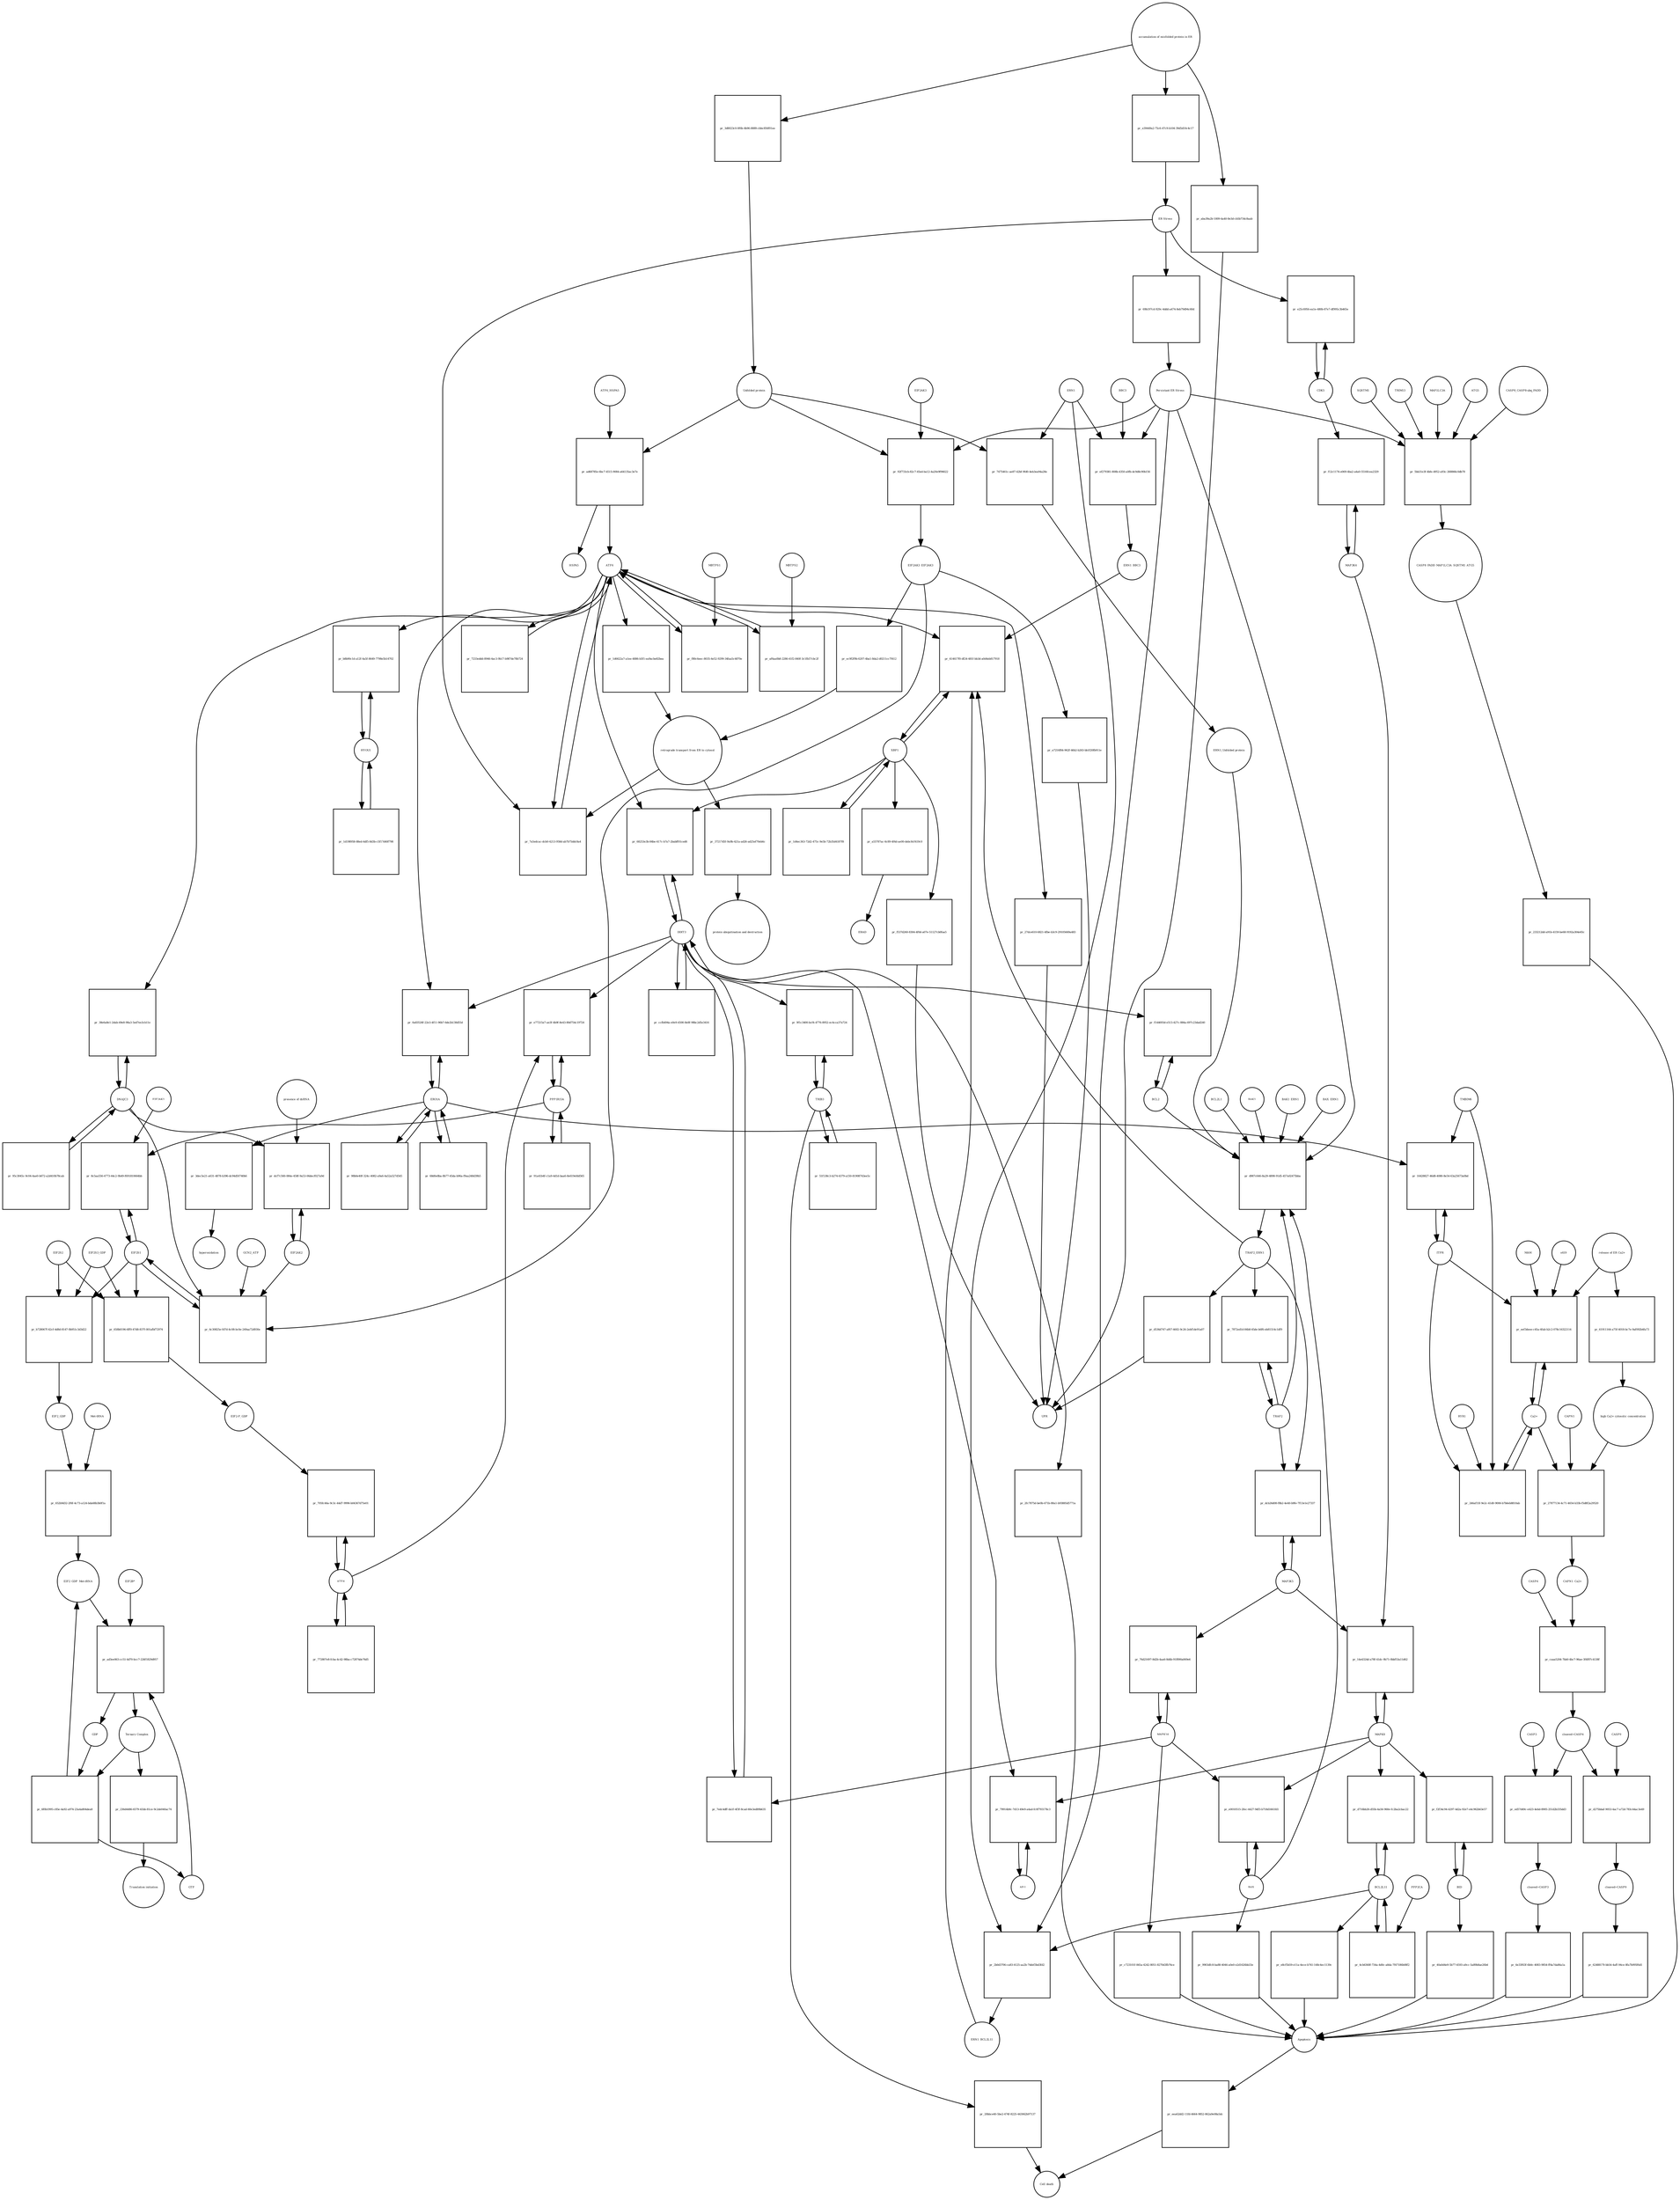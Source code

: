 strict digraph  {
ATF6_HSPA5 [annotation="", bipartite=0, cls=complex, fontsize=4, label=ATF6_HSPA5, shape=circle];
"pr_ad68785e-6bc7-4515-9084-a64135ac3e7e" [annotation="", bipartite=1, cls=process, fontsize=4, label="pr_ad68785e-6bc7-4515-9084-a64135ac3e7e", shape=square];
ATF6 [annotation="urn_miriam_hgnc.symbol_ATF6", bipartite=0, cls=macromolecule, fontsize=4, label=ATF6, shape=circle];
HSPA5 [annotation="urn_miriam_hgnc.symbol_HSPA5", bipartite=0, cls=macromolecule, fontsize=4, label=HSPA5, shape=circle];
"Unfolded protein" [annotation="", bipartite=0, cls=macromolecule, fontsize=4, label="Unfolded protein", shape=circle];
ERN1 [annotation="urn_miriam_hgnc.symbol_ERN1", bipartite=0, cls=macromolecule, fontsize=4, label=ERN1, shape=circle];
"pr_7475461c-ae87-42bf-9fd0-4eb3ea94a28e" [annotation="", bipartite=1, cls=process, fontsize=4, label="pr_7475461c-ae87-42bf-9fd0-4eb3ea94a28e", shape=square];
"ERN1_Unfolded protein" [annotation="", bipartite=0, cls=complex, fontsize=4, label="ERN1_Unfolded protein", shape=circle];
EIF2AK3_EIF2AK3 [annotation="", bipartite=0, cls=complex, fontsize=4, label=EIF2AK3_EIF2AK3, shape=circle];
"pr_ec9f2f9b-6207-4ba1-8da2-d0211cc7f412" [annotation="", bipartite=1, cls=process, fontsize=4, label="pr_ec9f2f9b-6207-4ba1-8da2-d0211cc7f412", shape=square];
"retrograde transport from ER to cytosol" [annotation="", bipartite=0, cls=phenotype, fontsize=4, label="retrograde transport from ER to cytosol", shape=circle];
"pr_1d6622a7-a1ee-4886-b5f1-ea9acbe82bea" [annotation="", bipartite=1, cls=process, fontsize=4, label="pr_1d6622a7-a1ee-4886-b5f1-ea9acbe82bea", shape=square];
"pr_37217d5f-9a9b-421a-ad26-ad25ef70eb6c" [annotation="", bipartite=1, cls=process, fontsize=4, label="pr_37217d5f-9a9b-421a-ad26-ad25ef70eb6c", shape=square];
"protein ubiquitination and destruction" [annotation="", bipartite=0, cls=phenotype, fontsize=4, label="protein ubiquitination and destruction", shape=circle];
"pr_d987c646-8a29-4898-91d5-457a02475bba" [annotation="", bipartite=1, cls=process, fontsize=4, label="pr_d987c646-8a29-4898-91d5-457a02475bba", shape=square];
TRAF2_ERN1 [annotation="", bipartite=0, cls=complex, fontsize=4, label=TRAF2_ERN1, shape=circle];
BAK1_ERN1 [annotation="", bipartite=0, cls=complex, fontsize=4, label=BAK1_ERN1, shape=circle];
BAX_ERN1 [annotation="", bipartite=0, cls=complex, fontsize=4, label=BAX_ERN1, shape=circle];
BCL2 [annotation="urn_miriam_hgnc.symbol_BCL2", bipartite=0, cls="nucleic acid feature", fontsize=4, label=BCL2, shape=circle];
BCL2L1 [annotation="urn_miriam_hgnc.symbol_BCL2L1", bipartite=0, cls=macromolecule, fontsize=4, label=BCL2L1, shape=circle];
"Persistant ER Stress" [annotation="", bipartite=0, cls=phenotype, fontsize=4, label="Persistant ER Stress", shape=circle];
BAX [annotation="urn_miriam_hgnc.symbol_BAX", bipartite=0, cls=macromolecule, fontsize=4, label=BAX, shape=circle];
BAK1 [annotation="urn_miriam_hgnc.symbol_BAK1", bipartite=0, cls=macromolecule, fontsize=4, label=BAK1, shape=circle];
TRAF2 [annotation="urn_miriam_hgnc.symbol_TRAF2", bipartite=0, cls=macromolecule, fontsize=4, label=TRAF2, shape=circle];
XBP1 [annotation="urn_miriam_hgnc.symbol_XBP1", bipartite=0, cls=macromolecule, fontsize=4, label=XBP1, shape=circle];
"pr_414617f0-df24-481f-bb3d-a0d4eb817918" [annotation="", bipartite=1, cls=process, fontsize=4, label="pr_414617f0-df24-481f-bb3d-a0d4eb817918", shape=square];
ERN1_BBC3 [annotation="", bipartite=0, cls=complex, fontsize=4, label=ERN1_BBC3, shape=circle];
ERN1_BCL2L11 [annotation="", bipartite=0, cls=complex, fontsize=4, label=ERN1_BCL2L11, shape=circle];
"pr_1d4ec363-72d2-475c-9e5b-72b35d4187f8" [annotation="", bipartite=1, cls=process, fontsize=4, label="pr_1d4ec363-72d2-475c-9e5b-72b35d4187f8", shape=square];
"pr_a55787ac-6c89-4f4d-ae00-debc8cf419c0" [annotation="", bipartite=1, cls=process, fontsize=4, label="pr_a55787ac-6c89-4f4d-ae00-debc8cf419c0", shape=square];
ERAD [annotation="", bipartite=0, cls=phenotype, fontsize=4, label=ERAD, shape=circle];
"pr_f537d260-8304-4f0d-a07e-51127cb0faa5" [annotation="", bipartite=1, cls=process, fontsize=4, label="pr_f537d260-8304-4f0d-a07e-51127cb0faa5", shape=square];
UPR [annotation="", bipartite=0, cls=phenotype, fontsize=4, label=UPR, shape=circle];
"pr_7872ed1d-84b8-45de-b6f6-eb81514c1df9" [annotation="", bipartite=1, cls=process, fontsize=4, label="pr_7872ed1d-84b8-45de-b6f6-eb81514c1df9", shape=square];
MAPK8 [annotation="urn_miriam_hgnc.symbol_MAPK8", bipartite=0, cls=macromolecule, fontsize=4, label=MAPK8, shape=circle];
"pr_14e4324d-a78f-41dc-9b71-0bbf53a11d62" [annotation="", bipartite=1, cls=process, fontsize=4, label="pr_14e4324d-a78f-41dc-9b71-0bbf53a11d62", shape=square];
MAP3K4 [annotation="urn_miriam_hgnc.symbol_MAP3K4", bipartite=0, cls=macromolecule, fontsize=4, label=MAP3K4, shape=circle];
MAP3K5 [annotation="urn_miriam_hgnc.symbol_MAP3K5", bipartite=0, cls=macromolecule, fontsize=4, label=MAP3K5, shape=circle];
MAPK14 [annotation="urn_miriam_hgnc.symbol_MAPK14", bipartite=0, cls=macromolecule, fontsize=4, label=MAPK14, shape=circle];
"pr_76d21697-8d2b-4aa6-8d4b-91f890a069e6" [annotation="", bipartite=1, cls=process, fontsize=4, label="pr_76d21697-8d2b-4aa6-8d4b-91f890a069e6", shape=square];
"pr_c723101f-845a-4242-8051-8270d3fb76ce" [annotation="", bipartite=1, cls=process, fontsize=4, label="pr_c723101f-845a-4242-8051-8270d3fb76ce", shape=square];
Apoptosis [annotation="", bipartite=0, cls=phenotype, fontsize=4, label=Apoptosis, shape=circle];
DDIT3 [annotation="urn_miriam_hgnc.symbol_DDIT3", bipartite=0, cls=macromolecule, fontsize=4, label=DDIT3, shape=circle];
"pr_7edc4dff-da1f-4f3f-8cad-60e3ed89b635" [annotation="", bipartite=1, cls=process, fontsize=4, label="pr_7edc4dff-da1f-4f3f-8cad-60e3ed89b635", shape=square];
"pr_2fc7875d-be0b-471b-80a1-b93885d5771a" [annotation="", bipartite=1, cls=process, fontsize=4, label="pr_2fc7875d-be0b-471b-80a1-b93885d5771a", shape=square];
"pr_f144693d-e513-427c-884a-697c23dad240" [annotation="", bipartite=1, cls=process, fontsize=4, label="pr_f144693d-e513-427c-884a-697c23dad240", shape=square];
"pr_7a5edcac-dcb0-4213-958d-ab7b75ddc8a4" [annotation="", bipartite=1, cls=process, fontsize=4, label="pr_7a5edcac-dcb0-4213-958d-ab7b75ddc8a4", shape=square];
"ER Stress" [annotation="", bipartite=0, cls=phenotype, fontsize=4, label="ER Stress", shape=circle];
"pr_f80c6eec-8035-4e52-9299-34faa5c4870e" [annotation="", bipartite=1, cls=process, fontsize=4, label="pr_f80c6eec-8035-4e52-9299-34faa5c4870e", shape=square];
MBTPS1 [annotation="urn_miriam_hgnc.symbol_MBTPS1", bipartite=0, cls=macromolecule, fontsize=4, label=MBTPS1, shape=circle];
"pr_af6aa0b8-2286-41f2-840f-3c1fb57cbc2f" [annotation="", bipartite=1, cls=process, fontsize=4, label="pr_af6aa0b8-2286-41f2-840f-3c1fb57cbc2f", shape=square];
MBTPS2 [annotation="urn_miriam_hgnc.symbol_MBTPS2", bipartite=0, cls=macromolecule, fontsize=4, label=MBTPS2, shape=circle];
"pr_7233eddd-8946-4ac3-9b17-b987de78b724" [annotation="", bipartite=1, cls=process, fontsize=4, label="pr_7233eddd-8946-4ac3-9b17-b987de78b724", shape=square];
"pr_ccfb494a-e0e9-4500-8e8f-98bc2d5e3416" [annotation="", bipartite=1, cls=process, fontsize=4, label="pr_ccfb494a-e0e9-4500-8e8f-98bc2d5e3416", shape=square];
"pr_68253e3b-84be-417c-b7a7-2babff01ced6" [annotation="", bipartite=1, cls=process, fontsize=4, label="pr_68253e3b-84be-417c-b7a7-2babff01ced6", shape=square];
EIF2S1 [annotation="urn_miriam_hgnc.symbol_EIF2S1", bipartite=0, cls=macromolecule, fontsize=4, label=EIF2S1, shape=circle];
"pr_6c30825e-fd7d-4c08-bc0e-249aa72d930e" [annotation="", bipartite=1, cls=process, fontsize=4, label="pr_6c30825e-fd7d-4c08-bc0e-249aa72d930e", shape=square];
GCN2_ATP [annotation="", bipartite=0, cls=complex, fontsize=4, label=GCN2_ATP, shape=circle];
EIF2AK2 [annotation="urn_miriam_hgnc.symbol_EIF2AK2", bipartite=0, cls=macromolecule, fontsize=4, label=EIF2AK2, shape=circle];
DNAJC3 [annotation="urn_miriam_hgnc.symbol_DNAJC3", bipartite=0, cls=macromolecule, fontsize=4, label=DNAJC3, shape=circle];
EIF2S2 [annotation="urn_miriam_hgnc.symbol_EIF2S2", bipartite=0, cls=macromolecule, fontsize=4, label=EIF2S2, shape=circle];
"pr_b728067f-42cf-4d8d-8147-0b951c3d3d22" [annotation="", bipartite=1, cls=process, fontsize=4, label="pr_b728067f-42cf-4d8d-8147-0b951c3d3d22", shape=square];
EIF2S3_GDP [annotation="", bipartite=0, cls=complex, fontsize=4, label=EIF2S3_GDP, shape=circle];
EIF2_GDP [annotation="", bipartite=0, cls=complex, fontsize=4, label=EIF2_GDP, shape=circle];
"EIF2_GDP_Met-tRNA" [annotation="", bipartite=0, cls=complex, fontsize=4, label="EIF2_GDP_Met-tRNA", shape=circle];
"pr_ad3ee063-cc51-4d70-bcc7-226f1829d957" [annotation="", bipartite=1, cls=process, fontsize=4, label="pr_ad3ee063-cc51-4d70-bcc7-226f1829d957", shape=square];
"Ternary Complex" [annotation="", bipartite=0, cls=complex, fontsize=4, label="Ternary Complex", shape=circle];
"EIF2B*" [annotation="", bipartite=0, cls=complex, fontsize=4, label="EIF2B*", shape=circle];
GTP [annotation="urn_miriam_obo.chebi_CHEBI%3A57600", bipartite=0, cls="simple chemical", fontsize=4, label=GTP, shape=circle];
GDP [annotation="urn_miriam_obo.chebi_CHEBI%3A65180", bipartite=0, cls="simple chemical", fontsize=4, label=GDP, shape=circle];
"pr_6f0b1995-c85e-4a92-a974-23a4a804dea8" [annotation="", bipartite=1, cls=process, fontsize=4, label="pr_6f0b1995-c85e-4a92-a974-23a4a804dea8", shape=square];
ATF4 [annotation="urn_miriam_hgnc.symbol_ATF4", bipartite=0, cls=macromolecule, fontsize=4, label=ATF4, shape=circle];
"pr_705fc46a-9c3c-44d7-9996-b04367d75e01" [annotation="", bipartite=1, cls=process, fontsize=4, label="pr_705fc46a-9c3c-44d7-9996-b04367d75e01", shape=square];
"EIF2-P_GDP" [annotation="", bipartite=0, cls=complex, fontsize=4, label="EIF2-P_GDP", shape=circle];
"pr_772807e8-fcba-4c42-98ba-c72874de76d5" [annotation="", bipartite=1, cls=process, fontsize=4, label="pr_772807e8-fcba-4c42-98ba-c72874de76d5", shape=square];
PPP1R15A [annotation="urn_miriam_hgnc.symbol_PPP1R15A", bipartite=0, cls=macromolecule, fontsize=4, label=PPP1R15A, shape=circle];
"pr_e77215a7-ae3f-4b9f-8e43-80d754c19724" [annotation="", bipartite=1, cls=process, fontsize=4, label="pr_e77215a7-ae3f-4b9f-8e43-80d754c19724", shape=square];
"pr_91a41b4f-c1a9-4d1d-baa6-8e619efdd565" [annotation="", bipartite=1, cls=process, fontsize=4, label="pr_91a41b4f-c1a9-4d1d-baa6-8e619efdd565", shape=square];
"pr_236d4486-6579-41bb-81ce-9c2de040ac74" [annotation="", bipartite=1, cls=process, fontsize=4, label="pr_236d4486-6579-41bb-81ce-9c2de040ac74", shape=square];
"Translation initiation" [annotation="", bipartite=0, cls=phenotype, fontsize=4, label="Translation initiation", shape=circle];
"pr_dcb26d08-f8b2-4e40-b9fe-7f13e1e27337" [annotation="", bipartite=1, cls=process, fontsize=4, label="pr_dcb26d08-f8b2-4e40-b9fe-7f13e1e27337", shape=square];
ERO1A [annotation="urn_miriam_hgnc.symbol_ERO1A", bipartite=0, cls=macromolecule, fontsize=4, label=ERO1A, shape=circle];
"pr_0a83526f-22e3-4f11-96b7-6de2b138d55d" [annotation="", bipartite=1, cls=process, fontsize=4, label="pr_0a83526f-22e3-4f11-96b7-6de2b138d55d", shape=square];
"pr_68d0e8ba-8b77-45da-b96a-f9aa248d39b5" [annotation="", bipartite=1, cls=process, fontsize=4, label="pr_68d0e8ba-8b77-45da-b96a-f9aa248d39b5", shape=square];
"pr_8c5aa556-4773-44c2-9b49-f691810664bb" [annotation="", bipartite=1, cls=process, fontsize=4, label="pr_8c5aa556-4773-44c2-9b49-f691810664bb", shape=square];
EIF2AK1 [annotation="urn_miriam_hgnc.symbol_EIF2AK1", bipartite=0, cls=macromolecule, fontsize=4, label=EIF2AK1, shape=circle];
"pr_e0010515-2fec-4427-9df3-b718d1661fd1" [annotation="", bipartite=1, cls=process, fontsize=4, label="pr_e0010515-2fec-4427-9df3-b718d1661fd1", shape=square];
"pr_9903dfc8-ba88-4046-a0e0-e2d1626bb33e" [annotation="", bipartite=1, cls=process, fontsize=4, label="pr_9903dfc8-ba88-4046-a0e0-e2d1626bb33e", shape=square];
"Ca2+" [annotation="urn_miriam_obo.chebi_CHEBI%3A29108", bipartite=0, cls="simple chemical", fontsize=4, label="Ca2+", shape=circle];
"pr_eef3deee-c45a-4fab-b2c2-078c16322114" [annotation="", bipartite=1, cls=process, fontsize=4, label="pr_eef3deee-c45a-4fab-b2c2-078c16322114", shape=square];
"release of ER Ca2+" [annotation="", bipartite=0, cls=phenotype, fontsize=4, label="release of ER Ca2+", shape=circle];
ITPR [annotation="urn_miriam_hgnc.symbol_ITPR1|urn_miriam_hgnc.symbol_ITPR2|urn_miriam_hgnc.symbol_ITPR3", bipartite=0, cls=macromolecule, fontsize=4, label=ITPR, shape=circle];
MAM [annotation="", bipartite=0, cls=phenotype, fontsize=4, label=MAM, shape=circle];
s619 [annotation="", bipartite=0, cls=complex, fontsize=4, label=s619, shape=circle];
"pr_f12c1174-e069-4ba2-a4a0-5516fcea2329" [annotation="", bipartite=1, cls=process, fontsize=4, label="pr_f12c1174-e069-4ba2-a4a0-5516fcea2329", shape=square];
CDK5 [annotation="urn_miriam_hgnc.symbol_CDK5", bipartite=0, cls=macromolecule, fontsize=4, label=CDK5, shape=circle];
"pr_e25c6956-ea1e-480b-87e7-df995c3b465e" [annotation="", bipartite=1, cls="uncertain process", fontsize=4, label="pr_e25c6956-ea1e-480b-87e7-df995c3b465e", shape=square];
"pr_eea62dd2-11fd-4664-9852-862a9e08a5dc" [annotation="", bipartite=1, cls=process, fontsize=4, label="pr_eea62dd2-11fd-4664-9852-862a9e08a5dc", shape=square];
"Cell death" [annotation="", bipartite=0, cls=phenotype, fontsize=4, label="Cell death", shape=circle];
"pr_246af15f-9e2c-41d0-9006-b7b6eb8810ab" [annotation="", bipartite=1, cls=process, fontsize=4, label="pr_246af15f-9e2c-41d0-9006-b7b6eb8810ab", shape=square];
TMBIM6 [annotation="urn_miriam_hgnc.symbol_TMBIM6", bipartite=0, cls=macromolecule, fontsize=4, label=TMBIM6, shape=circle];
RYR1 [annotation="urn_miriam_hgnc.symbol_RYR1", bipartite=0, cls=macromolecule, fontsize=4, label=RYR1, shape=circle];
EIF2AK3 [annotation="urn_miriam_hgnc.symbol_EIF2AK3", bipartite=0, cls=macromolecule, fontsize=4, label=EIF2AK3, shape=circle];
"pr_92f733cb-82c7-45ed-ba12-4a20e9f96622" [annotation="", bipartite=1, cls=process, fontsize=4, label="pr_92f733cb-82c7-45ed-ba12-4a20e9f96622", shape=square];
"pr_3dec5e21-a631-4878-b396-dc94d50740b6" [annotation="", bipartite=1, cls=process, fontsize=4, label="pr_3dec5e21-a631-4878-b396-dc94d50740b6", shape=square];
hyperoxidation [annotation="", bipartite=0, cls=phenotype, fontsize=4, label=hyperoxidation, shape=circle];
"pr_98b0e40f-324c-4082-a9a6-4a52a527d545" [annotation="", bipartite=1, cls=process, fontsize=4, label="pr_98b0e40f-324c-4082-a9a6-4a52a527d545", shape=square];
"pr_69b197cd-929c-4ddd-a474-8eb79d94c60d" [annotation="", bipartite=1, cls=process, fontsize=4, label="pr_69b197cd-929c-4ddd-a474-8eb79d94c60d", shape=square];
"CASP8_CASP8-ubq_FADD" [annotation="", bipartite=0, cls=complex, fontsize=4, label="CASP8_CASP8-ubq_FADD", shape=circle];
"pr_5bb31e3f-4bfe-4952-a93c-268866c0db78" [annotation="", bipartite=1, cls=process, fontsize=4, label="pr_5bb31e3f-4bfe-4952-a93c-268866c0db78", shape=square];
"SQSTM1 " [annotation="urn_miriam_hgnc.symbol_SQSTM1", bipartite=0, cls=macromolecule, fontsize=4, label="SQSTM1 ", shape=circle];
CASP8_FADD_MAP1LC3A_SQSTM1_ATG5 [annotation="", bipartite=0, cls=complex, fontsize=4, label=CASP8_FADD_MAP1LC3A_SQSTM1_ATG5, shape=circle];
TRIM13 [annotation="urn_miriam_hgnc.symbol_TRIM13", bipartite=0, cls=macromolecule, fontsize=4, label=TRIM13, shape=circle];
MAP1LC3A [annotation="urn_miriam_hgnc.symbol_MAP1LC3A", bipartite=0, cls=macromolecule, fontsize=4, label=MAP1LC3A, shape=circle];
ATG5 [annotation="urn_miriam_hgnc.symbol_ATG5", bipartite=0, cls=macromolecule, fontsize=4, label=ATG5, shape=circle];
"pr_233212dd-a91b-4159-be68-9192a304e65c" [annotation="", bipartite=1, cls=process, fontsize=4, label="pr_233212dd-a91b-4159-be68-9192a304e65c", shape=square];
"AP-1" [annotation="urn_miriam_hgnc.symbol_FOS|urn_miriam_hgnc.symbol_FOSB|urn_miriam_hgnc.symbol_FOSL1|urn_miriam_hgnc.symbol_FOSL2|urn_miriam_hgnc.symbol_JUN|urn_miriam_hgnc.symbol_JUNB|urn_miriam_hgnc.symbol_JUND", bipartite=0, cls=macromolecule, fontsize=4, label="AP-1", shape=circle];
"pr_79914b9c-7d13-49e9-a4ad-fc0f793178c3" [annotation="", bipartite=1, cls=process, fontsize=4, label="pr_79914b9c-7d13-49e9-a4ad-fc0f793178c3", shape=square];
"pr_dcf7c560-084e-458f-9a53-06decf027a9d" [annotation="", bipartite=1, cls=process, fontsize=4, label="pr_dcf7c560-084e-458f-9a53-06decf027a9d", shape=square];
"presence of dsRNA" [annotation="", bipartite=0, cls=phenotype, fontsize=4, label="presence of dsRNA", shape=circle];
"Met-tRNA" [annotation="urn_miriam_hgnc_HGNC%3A34779", bipartite=0, cls="nucleic acid feature", fontsize=4, label="Met-tRNA", shape=circle];
"pr_652b9d32-2f6f-4c73-a124-bda68b3b0f1a" [annotation="", bipartite=1, cls=process, fontsize=4, label="pr_652b9d32-2f6f-4c73-a124-bda68b3b0f1a", shape=square];
"pr_658b0196-6ff0-47d8-837f-001afbf72974" [annotation="", bipartite=1, cls=process, fontsize=4, label="pr_658b0196-6ff0-47d8-837f-001afbf72974", shape=square];
"accumulation of misfolded protein in ER" [annotation="", bipartite=0, cls=phenotype, fontsize=4, label="accumulation of misfolded protein in ER", shape=circle];
"pr_3d8023c0-0f6b-4b96-8889-cbbc856f01ee" [annotation="", bipartite=1, cls=process, fontsize=4, label="pr_3d8023c0-0f6b-4b96-8889-cbbc856f01ee", shape=square];
"pr_e39449a2-75c6-47c9-b104-39d5d10c4c17" [annotation="", bipartite=1, cls=process, fontsize=4, label="pr_e39449a2-75c6-47c9-b104-39d5d10c4c17", shape=square];
"pr_aba39a2b-1009-4a40-8e3d-cb5b734c8aab" [annotation="", bipartite=1, cls=process, fontsize=4, label="pr_aba39a2b-1009-4a40-8e3d-cb5b734c8aab", shape=square];
"pr_a7216f84-962f-46b2-b263-bb1f20fb911e" [annotation="", bipartite=1, cls=process, fontsize=4, label="pr_a7216f84-962f-46b2-b263-bb1f20fb911e", shape=square];
"pr_d536d747-af67-4602-9c26-2ebf1de91a07" [annotation="", bipartite=1, cls=process, fontsize=4, label="pr_d536d747-af67-4602-9c26-2ebf1de91a07", shape=square];
"pr_27dce610-6821-4fbe-b3c9-29105669a483" [annotation="", bipartite=1, cls=process, fontsize=4, label="pr_27dce610-6821-4fbe-b3c9-29105669a483", shape=square];
BCL2L11 [annotation="urn_miriam_hgnc.symbol_BCL2L11", bipartite=0, cls=macromolecule, fontsize=4, label=BCL2L11, shape=circle];
"pr_d716bb26-d55b-4a56-960e-fc2ba2cbac22" [annotation="", bipartite=1, cls=process, fontsize=4, label="pr_d716bb26-d55b-4a56-960e-fc2ba2cbac22", shape=square];
BID [annotation="urn_miriam_hgnc.symbol_BID", bipartite=0, cls=macromolecule, fontsize=4, label=BID, shape=circle];
"pr_f2f34c94-4297-4d2a-92e7-e4c962b63e57" [annotation="", bipartite=1, cls=process, fontsize=4, label="pr_f2f34c94-4297-4d2a-92e7-e4c962b63e57", shape=square];
"pr_e8cf5b59-e11a-4ece-b741-148c4ec1139c" [annotation="", bipartite=1, cls=process, fontsize=4, label="pr_e8cf5b59-e11a-4ece-b741-148c4ec1139c", shape=square];
"pr_40a0d4e9-5b77-4593-a9cc-5a89b8ae26b4" [annotation="", bipartite=1, cls=process, fontsize=4, label="pr_40a0d4e9-5b77-4593-a9cc-5a89b8ae26b4", shape=square];
"pr_2b0d3706-ca83-4125-aa2b-74def3bd3fd2" [annotation="", bipartite=1, cls=process, fontsize=4, label="pr_2b0d3706-ca83-4125-aa2b-74def3bd3fd2", shape=square];
"pr_ef279381-808b-4350-a0fb-dc9d8c90b156" [annotation="", bipartite=1, cls=process, fontsize=4, label="pr_ef279381-808b-4350-a0fb-dc9d8c90b156", shape=square];
BBC3 [annotation="urn_miriam_hgnc.symbol_BBC3", bipartite=0, cls=macromolecule, fontsize=4, label=BBC3, shape=circle];
"pr_4cb6368f-734a-4d0c-a8da-7f47186b08f2" [annotation="", bipartite=1, cls=process, fontsize=4, label="pr_4cb6368f-734a-4d0c-a8da-7f47186b08f2", shape=square];
PPP2CA [annotation="urn_miriam_hgnc.symbol_PPP2CA", bipartite=0, cls=macromolecule, fontsize=4, label=PPP2CA, shape=circle];
TRIB3 [annotation="urn_miriam_hgnc.symbol_TRIB3", bipartite=0, cls=macromolecule, fontsize=4, label=TRIB3, shape=circle];
"pr_9f1c3400-bcf4-4776-8952-ec4cca37a724" [annotation="", bipartite=1, cls=process, fontsize=4, label="pr_9f1c3400-bcf4-4776-8952-ec4cca37a724", shape=square];
"pr_51f138c3-b274-4379-a150-81908743ee5c" [annotation="", bipartite=1, cls=process, fontsize=4, label="pr_51f138c3-b274-4379-a150-81908743ee5c", shape=square];
"pr_20bbce40-5be2-474f-8225-443062b97137" [annotation="", bipartite=1, cls=process, fontsize=4, label="pr_20bbce40-5be2-474f-8225-443062b97137", shape=square];
"pr_61911164-a75f-4018-bc7e-9af092b4fa73" [annotation="", bipartite=1, cls=process, fontsize=4, label="pr_61911164-a75f-4018-bc7e-9af092b4fa73", shape=square];
"high Ca2+ cytosolic concentration" [annotation="", bipartite=0, cls=phenotype, fontsize=4, label="high Ca2+ cytosolic concentration", shape=circle];
"pr_38e6a8e1-2dab-49e8-98a3-5ed7ee3cb11e" [annotation="", bipartite=1, cls=process, fontsize=4, label="pr_38e6a8e1-2dab-49e8-98a3-5ed7ee3cb11e", shape=square];
"pr_95c3045c-9c04-4ae0-b672-a2d410b78cab" [annotation="", bipartite=1, cls=process, fontsize=4, label="pr_95c3045c-9c04-4ae0-b672-a2d410b78cab", shape=square];
"pr_16428827-46d8-4080-8e54-63a25673a0bd" [annotation="", bipartite=1, cls=process, fontsize=4, label="pr_16428827-46d8-4080-8e54-63a25673a0bd", shape=square];
CASP4 [annotation="urn_miriam_hgnc.symbol_CASP4", bipartite=0, cls=macromolecule, fontsize=4, label=CASP4, shape=circle];
"pr_caaa5204-7bb0-4bc7-96ae-3f4f87c4138f" [annotation="", bipartite=1, cls=process, fontsize=4, label="pr_caaa5204-7bb0-4bc7-96ae-3f4f87c4138f", shape=square];
"cleaved~CASP4" [annotation="urn_miriam_hgnc.symbol_CASP4", bipartite=0, cls=macromolecule, fontsize=4, label="cleaved~CASP4", shape=circle];
"CAPN1_Ca2+" [annotation="", bipartite=0, cls=complex, fontsize=4, label="CAPN1_Ca2+", shape=circle];
CASP3 [annotation="urn_miriam_hgnc.symbol_CASP3", bipartite=0, cls=macromolecule, fontsize=4, label=CASP3, shape=circle];
"pr_ed57d49c-e423-4ebd-8905-251d2b335dd3" [annotation="", bipartite=1, cls=process, fontsize=4, label="pr_ed57d49c-e423-4ebd-8905-251d2b335dd3", shape=square];
"cleaved~CASP3" [annotation="urn_miriam_hgnc.symbol_CASP3", bipartite=0, cls=macromolecule, fontsize=4, label="cleaved~CASP3", shape=circle];
CASP9 [annotation="urn_miriam_hgnc.symbol_CSAP9", bipartite=0, cls=macromolecule, fontsize=4, label=CASP9, shape=circle];
"pr_d275bbaf-9053-4ac7-a72d-783c44ac3e49" [annotation="", bipartite=1, cls=process, fontsize=4, label="pr_d275bbaf-9053-4ac7-a72d-783c44ac3e49", shape=square];
"cleaved~CASP9" [annotation="urn_miriam_hgnc.symbol_CASP9", bipartite=0, cls=macromolecule, fontsize=4, label="cleaved~CASP9", shape=circle];
CAPN1 [annotation="urn_miriam_hgnc.symbol_CAPN1", bipartite=0, cls=macromolecule, fontsize=4, label=CAPN1, shape=circle];
"pr_27877134-4c71-4654-b33b-f5d8f2a29520" [annotation="", bipartite=1, cls=process, fontsize=4, label="pr_27877134-4c71-4654-b33b-f5d8f2a29520", shape=square];
"pr_6e33f63f-6b0c-4083-9854-ff4a7da86a1a" [annotation="", bipartite=1, cls=process, fontsize=4, label="pr_6e33f63f-6b0c-4083-9854-ff4a7da86a1a", shape=square];
"pr_62488170-bb54-4aff-94ce-8fa7b995f6d1" [annotation="", bipartite=1, cls=process, fontsize=4, label="pr_62488170-bb54-4aff-94ce-8fa7b995f6d1", shape=square];
HYOU1 [annotation="urn_miriam_hgnc.symbol_HYOU1", bipartite=0, cls=macromolecule, fontsize=4, label=HYOU1, shape=circle];
"pr_b8b90c1d-a12f-4a5f-8649-7798e5b14702" [annotation="", bipartite=1, cls=process, fontsize=4, label="pr_b8b90c1d-a12f-4a5f-8649-7798e5b14702", shape=square];
"pr_1d198958-88ed-4df5-8d3b-c5f17d40f798" [annotation="", bipartite=1, cls=process, fontsize=4, label="pr_1d198958-88ed-4df5-8d3b-c5f17d40f798", shape=square];
ATF6_HSPA5 -> "pr_ad68785e-6bc7-4515-9084-a64135ac3e7e"  [annotation="", interaction_type=consumption];
"pr_ad68785e-6bc7-4515-9084-a64135ac3e7e" -> ATF6  [annotation="", interaction_type=production];
"pr_ad68785e-6bc7-4515-9084-a64135ac3e7e" -> HSPA5  [annotation="", interaction_type=production];
ATF6 -> "pr_1d6622a7-a1ee-4886-b5f1-ea9acbe82bea"  [annotation="", interaction_type=consumption];
ATF6 -> "pr_414617f0-df24-481f-bb3d-a0d4eb817918"  [annotation="urn_miriam_pubmed_26587781|urn_miriam_pubmed_23430059", interaction_type=catalysis];
ATF6 -> "pr_7a5edcac-dcb0-4213-958d-ab7b75ddc8a4"  [annotation="", interaction_type=consumption];
ATF6 -> "pr_f80c6eec-8035-4e52-9299-34faa5c4870e"  [annotation="", interaction_type=consumption];
ATF6 -> "pr_af6aa0b8-2286-41f2-840f-3c1fb57cbc2f"  [annotation="", interaction_type=consumption];
ATF6 -> "pr_7233eddd-8946-4ac3-9b17-b987de78b724"  [annotation="", interaction_type=consumption];
ATF6 -> "pr_68253e3b-84be-417c-b7a7-2babff01ced6"  [annotation="urn_miriam_pubmed_26587781|urn_miriam_pubmed_17991856|urn_miriam_pubmed_28843399", interaction_type=catalysis];
ATF6 -> "pr_0a83526f-22e3-4f11-96b7-6de2b138d55d"  [annotation="urn_miriam_pubmed_23850759|urn_miriam_pubmed_25387528", interaction_type=catalysis];
ATF6 -> "pr_27dce610-6821-4fbe-b3c9-29105669a483"  [annotation="", interaction_type=consumption];
ATF6 -> "pr_38e6a8e1-2dab-49e8-98a3-5ed7ee3cb11e"  [annotation="urn_miriam_pubmed_12601012|urn_miriam_pubmed_18360008", interaction_type=catalysis];
ATF6 -> "pr_b8b90c1d-a12f-4a5f-8649-7798e5b14702"  [annotation=urn_miriam_pubmed_18360008, interaction_type=catalysis];
"Unfolded protein" -> "pr_ad68785e-6bc7-4515-9084-a64135ac3e7e"  [annotation="urn_miriam_pubmed_19509052|urn_miriam_pubmed_12847084|urn_miriam_pubmed_23850759", interaction_type=catalysis];
"Unfolded protein" -> "pr_7475461c-ae87-42bf-9fd0-4eb3ea94a28e"  [annotation="", interaction_type=consumption];
"Unfolded protein" -> "pr_92f733cb-82c7-45ed-ba12-4a20e9f96622"  [annotation=urn_miriam_pubmed_17991856, interaction_type=catalysis];
ERN1 -> "pr_7475461c-ae87-42bf-9fd0-4eb3ea94a28e"  [annotation="", interaction_type=consumption];
ERN1 -> "pr_2b0d3706-ca83-4125-aa2b-74def3bd3fd2"  [annotation="", interaction_type=consumption];
ERN1 -> "pr_ef279381-808b-4350-a0fb-dc9d8c90b156"  [annotation="", interaction_type=consumption];
"pr_7475461c-ae87-42bf-9fd0-4eb3ea94a28e" -> "ERN1_Unfolded protein"  [annotation="", interaction_type=production];
"ERN1_Unfolded protein" -> "pr_d987c646-8a29-4898-91d5-457a02475bba"  [annotation="", interaction_type=consumption];
EIF2AK3_EIF2AK3 -> "pr_ec9f2f9b-6207-4ba1-8da2-d0211cc7f412"  [annotation="", interaction_type=consumption];
EIF2AK3_EIF2AK3 -> "pr_6c30825e-fd7d-4c08-bc0e-249aa72d930e"  [annotation="urn_miriam_pubmed_12667446|urn_miriam_pubmed_16246152|urn_miriam_pubmed_12601012|urn_miriam_pubmed_23850759|urn_miriam_pubmed_18360008|urn_miriam_pubmed_26587781", interaction_type=catalysis];
EIF2AK3_EIF2AK3 -> "pr_a7216f84-962f-46b2-b263-bb1f20fb911e"  [annotation="", interaction_type=consumption];
"pr_ec9f2f9b-6207-4ba1-8da2-d0211cc7f412" -> "retrograde transport from ER to cytosol"  [annotation="", interaction_type=production];
"retrograde transport from ER to cytosol" -> "pr_37217d5f-9a9b-421a-ad26-ad25ef70eb6c"  [annotation="", interaction_type=consumption];
"retrograde transport from ER to cytosol" -> "pr_7a5edcac-dcb0-4213-958d-ab7b75ddc8a4"  [annotation="urn_miriam_pubmed_18360008|urn_miriam_pubmed_17991856|urn_miriam_pubmed_26587781|urn_miriam_pubmed_12847084", interaction_type=inhibition];
"pr_1d6622a7-a1ee-4886-b5f1-ea9acbe82bea" -> "retrograde transport from ER to cytosol"  [annotation="", interaction_type=production];
"pr_37217d5f-9a9b-421a-ad26-ad25ef70eb6c" -> "protein ubiquitination and destruction"  [annotation="", interaction_type=production];
"pr_d987c646-8a29-4898-91d5-457a02475bba" -> TRAF2_ERN1  [annotation="", interaction_type=production];
TRAF2_ERN1 -> "pr_414617f0-df24-481f-bb3d-a0d4eb817918"  [annotation="urn_miriam_pubmed_26587781|urn_miriam_pubmed_23430059", interaction_type=catalysis];
TRAF2_ERN1 -> "pr_7872ed1d-84b8-45de-b6f6-eb81514c1df9"  [annotation=urn_miriam_pubmed_23850759, interaction_type=catalysis];
TRAF2_ERN1 -> "pr_dcb26d08-f8b2-4e40-b9fe-7f13e1e27337"  [annotation=urn_miriam_pubmed_23850759, interaction_type=catalysis];
TRAF2_ERN1 -> "pr_d536d747-af67-4602-9c26-2ebf1de91a07"  [annotation="", interaction_type=consumption];
BAK1_ERN1 -> "pr_d987c646-8a29-4898-91d5-457a02475bba"  [annotation="urn_miriam_pubmed_23850759|urn_miriam_pubmed_23430059|urn_miriam_pubmed_26587781", interaction_type=catalysis];
BAX_ERN1 -> "pr_d987c646-8a29-4898-91d5-457a02475bba"  [annotation="urn_miriam_pubmed_23850759|urn_miriam_pubmed_23430059|urn_miriam_pubmed_26587781", interaction_type=catalysis];
BCL2 -> "pr_d987c646-8a29-4898-91d5-457a02475bba"  [annotation="urn_miriam_pubmed_23850759|urn_miriam_pubmed_23430059|urn_miriam_pubmed_26587781", interaction_type=inhibition];
BCL2 -> "pr_f144693d-e513-427c-884a-697c23dad240"  [annotation="", interaction_type=consumption];
BCL2L1 -> "pr_d987c646-8a29-4898-91d5-457a02475bba"  [annotation="urn_miriam_pubmed_23850759|urn_miriam_pubmed_23430059|urn_miriam_pubmed_26587781", interaction_type=inhibition];
"Persistant ER Stress" -> "pr_d987c646-8a29-4898-91d5-457a02475bba"  [annotation="urn_miriam_pubmed_23850759|urn_miriam_pubmed_23430059|urn_miriam_pubmed_26587781", interaction_type=inhibition];
"Persistant ER Stress" -> "pr_92f733cb-82c7-45ed-ba12-4a20e9f96622"  [annotation=urn_miriam_pubmed_17991856, interaction_type=catalysis];
"Persistant ER Stress" -> "pr_5bb31e3f-4bfe-4952-a93c-268866c0db78"  [annotation=urn_miriam_pubmed_17991856, interaction_type=catalysis];
"Persistant ER Stress" -> "pr_2b0d3706-ca83-4125-aa2b-74def3bd3fd2"  [annotation="urn_miriam_pubmed_23850759|urn_miriam_pubmed_23430059|urn_miriam_pubmed_26587781", interaction_type=inhibition];
"Persistant ER Stress" -> "pr_ef279381-808b-4350-a0fb-dc9d8c90b156"  [annotation="urn_miriam_pubmed_23430059|urn_miriam_pubmed_17991856", interaction_type=inhibition];
BAX -> "pr_d987c646-8a29-4898-91d5-457a02475bba"  [annotation="urn_miriam_pubmed_23850759|urn_miriam_pubmed_23430059|urn_miriam_pubmed_26587781", interaction_type=catalysis];
BAX -> "pr_e0010515-2fec-4427-9df3-b718d1661fd1"  [annotation="", interaction_type=consumption];
BAX -> "pr_9903dfc8-ba88-4046-a0e0-e2d1626bb33e"  [annotation="", interaction_type=consumption];
BAK1 -> "pr_d987c646-8a29-4898-91d5-457a02475bba"  [annotation="urn_miriam_pubmed_23850759|urn_miriam_pubmed_23430059|urn_miriam_pubmed_26587781", interaction_type=catalysis];
TRAF2 -> "pr_d987c646-8a29-4898-91d5-457a02475bba"  [annotation="", interaction_type=consumption];
TRAF2 -> "pr_7872ed1d-84b8-45de-b6f6-eb81514c1df9"  [annotation="", interaction_type=consumption];
TRAF2 -> "pr_dcb26d08-f8b2-4e40-b9fe-7f13e1e27337"  [annotation=urn_miriam_pubmed_23850759, interaction_type=catalysis];
XBP1 -> "pr_414617f0-df24-481f-bb3d-a0d4eb817918"  [annotation="", interaction_type=consumption];
XBP1 -> "pr_1d4ec363-72d2-475c-9e5b-72b35d4187f8"  [annotation="", interaction_type=consumption];
XBP1 -> "pr_a55787ac-6c89-4f4d-ae00-debc8cf419c0"  [annotation="", interaction_type=consumption];
XBP1 -> "pr_f537d260-8304-4f0d-a07e-51127cb0faa5"  [annotation="", interaction_type=consumption];
XBP1 -> "pr_68253e3b-84be-417c-b7a7-2babff01ced6"  [annotation="urn_miriam_pubmed_26587781|urn_miriam_pubmed_17991856|urn_miriam_pubmed_28843399", interaction_type=catalysis];
"pr_414617f0-df24-481f-bb3d-a0d4eb817918" -> XBP1  [annotation="", interaction_type=production];
ERN1_BBC3 -> "pr_414617f0-df24-481f-bb3d-a0d4eb817918"  [annotation="urn_miriam_pubmed_26587781|urn_miriam_pubmed_23430059", interaction_type=catalysis];
ERN1_BCL2L11 -> "pr_414617f0-df24-481f-bb3d-a0d4eb817918"  [annotation="urn_miriam_pubmed_26587781|urn_miriam_pubmed_23430059", interaction_type=catalysis];
"pr_1d4ec363-72d2-475c-9e5b-72b35d4187f8" -> XBP1  [annotation="", interaction_type=production];
"pr_a55787ac-6c89-4f4d-ae00-debc8cf419c0" -> ERAD  [annotation="", interaction_type=production];
"pr_f537d260-8304-4f0d-a07e-51127cb0faa5" -> UPR  [annotation="", interaction_type=production];
"pr_7872ed1d-84b8-45de-b6f6-eb81514c1df9" -> TRAF2  [annotation="", interaction_type=production];
MAPK8 -> "pr_14e4324d-a78f-41dc-9b71-0bbf53a11d62"  [annotation="", interaction_type=consumption];
MAPK8 -> "pr_e0010515-2fec-4427-9df3-b718d1661fd1"  [annotation="urn_miriam_pubmed_18191217|urn_miriam_pubmed_23430059", interaction_type=catalysis];
MAPK8 -> "pr_79914b9c-7d13-49e9-a4ad-fc0f793178c3"  [annotation="urn_miriam_pubmed_26618107|urn_miriam_pubmed_26587781|urn_miriam_pubmed_23850759", interaction_type=catalysis];
MAPK8 -> "pr_d716bb26-d55b-4a56-960e-fc2ba2cbac22"  [annotation="urn_miriam_pubmed_26018731|urn_miriam_pubmed_23850759", interaction_type=catalysis];
MAPK8 -> "pr_f2f34c94-4297-4d2a-92e7-e4c962b63e57"  [annotation="urn_miriam_pubmed_23430059|urn_miriam_pubmed_11583631", interaction_type=catalysis];
"pr_14e4324d-a78f-41dc-9b71-0bbf53a11d62" -> MAPK8  [annotation="", interaction_type=production];
MAP3K4 -> "pr_14e4324d-a78f-41dc-9b71-0bbf53a11d62"  [annotation="urn_miriam_pubmed_18191217|urn_miriam_pubmed_23850759|urn_miriam_pubmed_26587781", interaction_type=catalysis];
MAP3K4 -> "pr_f12c1174-e069-4ba2-a4a0-5516fcea2329"  [annotation="", interaction_type=consumption];
MAP3K5 -> "pr_14e4324d-a78f-41dc-9b71-0bbf53a11d62"  [annotation="urn_miriam_pubmed_18191217|urn_miriam_pubmed_23850759|urn_miriam_pubmed_26587781", interaction_type=catalysis];
MAP3K5 -> "pr_76d21697-8d2b-4aa6-8d4b-91f890a069e6"  [annotation="urn_miriam_pubmed_23850759|urn_miriam_pubmed_12215209", interaction_type=catalysis];
MAP3K5 -> "pr_dcb26d08-f8b2-4e40-b9fe-7f13e1e27337"  [annotation="", interaction_type=consumption];
MAPK14 -> "pr_76d21697-8d2b-4aa6-8d4b-91f890a069e6"  [annotation="", interaction_type=consumption];
MAPK14 -> "pr_c723101f-845a-4242-8051-8270d3fb76ce"  [annotation="", interaction_type=consumption];
MAPK14 -> "pr_7edc4dff-da1f-4f3f-8cad-60e3ed89b635"  [annotation="urn_miriam_pubmed_23850759|urn_miriam_pubmed_23430059|urn_miriam_pubmed_26137585", interaction_type=catalysis];
MAPK14 -> "pr_e0010515-2fec-4427-9df3-b718d1661fd1"  [annotation="urn_miriam_pubmed_18191217|urn_miriam_pubmed_23430059", interaction_type=catalysis];
"pr_76d21697-8d2b-4aa6-8d4b-91f890a069e6" -> MAPK14  [annotation="", interaction_type=production];
"pr_c723101f-845a-4242-8051-8270d3fb76ce" -> Apoptosis  [annotation="", interaction_type=production];
Apoptosis -> "pr_eea62dd2-11fd-4664-9852-862a9e08a5dc"  [annotation="", interaction_type=consumption];
DDIT3 -> "pr_7edc4dff-da1f-4f3f-8cad-60e3ed89b635"  [annotation="", interaction_type=consumption];
DDIT3 -> "pr_2fc7875d-be0b-471b-80a1-b93885d5771a"  [annotation="", interaction_type=consumption];
DDIT3 -> "pr_f144693d-e513-427c-884a-697c23dad240"  [annotation="urn_miriam_pubmed_30662442|urn_miriam_pubmed_23850759", interaction_type=inhibition];
DDIT3 -> "pr_ccfb494a-e0e9-4500-8e8f-98bc2d5e3416"  [annotation="", interaction_type=consumption];
DDIT3 -> "pr_68253e3b-84be-417c-b7a7-2babff01ced6"  [annotation="", interaction_type=consumption];
DDIT3 -> "pr_e77215a7-ae3f-4b9f-8e43-80d754c19724"  [annotation="urn_miriam_pubmed_23850759|urn_miriam_pubmed_31638256", interaction_type=catalysis];
DDIT3 -> "pr_0a83526f-22e3-4f11-96b7-6de2b138d55d"  [annotation="urn_miriam_pubmed_23850759|urn_miriam_pubmed_25387528", interaction_type=catalysis];
DDIT3 -> "pr_79914b9c-7d13-49e9-a4ad-fc0f793178c3"  [annotation="urn_miriam_pubmed_26618107|urn_miriam_pubmed_26587781|urn_miriam_pubmed_23850759", interaction_type=catalysis];
DDIT3 -> "pr_9f1c3400-bcf4-4776-8952-ec4cca37a724"  [annotation="urn_miriam_pubmed_23430059|urn_miriam_pubmed_18940792", interaction_type=catalysis];
"pr_7edc4dff-da1f-4f3f-8cad-60e3ed89b635" -> DDIT3  [annotation="", interaction_type=production];
"pr_2fc7875d-be0b-471b-80a1-b93885d5771a" -> Apoptosis  [annotation="", interaction_type=production];
"pr_f144693d-e513-427c-884a-697c23dad240" -> BCL2  [annotation="", interaction_type=production];
"pr_7a5edcac-dcb0-4213-958d-ab7b75ddc8a4" -> ATF6  [annotation="", interaction_type=production];
"ER Stress" -> "pr_7a5edcac-dcb0-4213-958d-ab7b75ddc8a4"  [annotation="urn_miriam_pubmed_18360008|urn_miriam_pubmed_17991856|urn_miriam_pubmed_26587781|urn_miriam_pubmed_12847084", interaction_type=catalysis];
"ER Stress" -> "pr_e25c6956-ea1e-480b-87e7-df995c3b465e"  [annotation=urn_miriam_pubmed_22388889, interaction_type=catalysis];
"ER Stress" -> "pr_69b197cd-929c-4ddd-a474-8eb79d94c60d"  [annotation="", interaction_type=consumption];
"pr_f80c6eec-8035-4e52-9299-34faa5c4870e" -> ATF6  [annotation="", interaction_type=production];
MBTPS1 -> "pr_f80c6eec-8035-4e52-9299-34faa5c4870e"  [annotation="urn_miriam_pubmed_18360008|urn_miriam_pubmed_17991856|urn_miriam_pubmed_26587781|urn_miriam_pubmed_23850759", interaction_type=catalysis];
"pr_af6aa0b8-2286-41f2-840f-3c1fb57cbc2f" -> ATF6  [annotation="", interaction_type=production];
MBTPS2 -> "pr_af6aa0b8-2286-41f2-840f-3c1fb57cbc2f"  [annotation="urn_miriam_pubmed_23850759|urn_miriam_pubmed_26587781|urn_miriam_pubmed_17991856|urn_miriam_pubmed_18360008", interaction_type=catalysis];
"pr_7233eddd-8946-4ac3-9b17-b987de78b724" -> ATF6  [annotation="", interaction_type=production];
"pr_ccfb494a-e0e9-4500-8e8f-98bc2d5e3416" -> DDIT3  [annotation="", interaction_type=production];
"pr_68253e3b-84be-417c-b7a7-2babff01ced6" -> DDIT3  [annotation="", interaction_type=production];
EIF2S1 -> "pr_6c30825e-fd7d-4c08-bc0e-249aa72d930e"  [annotation="", interaction_type=consumption];
EIF2S1 -> "pr_b728067f-42cf-4d8d-8147-0b951c3d3d22"  [annotation="", interaction_type=consumption];
EIF2S1 -> "pr_8c5aa556-4773-44c2-9b49-f691810664bb"  [annotation="", interaction_type=consumption];
EIF2S1 -> "pr_658b0196-6ff0-47d8-837f-001afbf72974"  [annotation="", interaction_type=consumption];
"pr_6c30825e-fd7d-4c08-bc0e-249aa72d930e" -> EIF2S1  [annotation="", interaction_type=production];
GCN2_ATP -> "pr_6c30825e-fd7d-4c08-bc0e-249aa72d930e"  [annotation="urn_miriam_pubmed_12667446|urn_miriam_pubmed_16246152|urn_miriam_pubmed_12601012|urn_miriam_pubmed_23850759|urn_miriam_pubmed_18360008|urn_miriam_pubmed_26587781", interaction_type=catalysis];
EIF2AK2 -> "pr_6c30825e-fd7d-4c08-bc0e-249aa72d930e"  [annotation="urn_miriam_pubmed_12667446|urn_miriam_pubmed_16246152|urn_miriam_pubmed_12601012|urn_miriam_pubmed_23850759|urn_miriam_pubmed_18360008|urn_miriam_pubmed_26587781", interaction_type=catalysis];
EIF2AK2 -> "pr_dcf7c560-084e-458f-9a53-06decf027a9d"  [annotation="", interaction_type=consumption];
DNAJC3 -> "pr_6c30825e-fd7d-4c08-bc0e-249aa72d930e"  [annotation="urn_miriam_pubmed_12667446|urn_miriam_pubmed_16246152|urn_miriam_pubmed_12601012|urn_miriam_pubmed_23850759|urn_miriam_pubmed_18360008|urn_miriam_pubmed_26587781", interaction_type=inhibition];
DNAJC3 -> "pr_dcf7c560-084e-458f-9a53-06decf027a9d"  [annotation="urn_miriam_pubmed_12601012|urn_miriam_pubmed_26587781|urn_miriam_pubmed_23850759", interaction_type=inhibition];
DNAJC3 -> "pr_38e6a8e1-2dab-49e8-98a3-5ed7ee3cb11e"  [annotation="", interaction_type=consumption];
DNAJC3 -> "pr_95c3045c-9c04-4ae0-b672-a2d410b78cab"  [annotation="", interaction_type=consumption];
EIF2S2 -> "pr_b728067f-42cf-4d8d-8147-0b951c3d3d22"  [annotation="", interaction_type=consumption];
EIF2S2 -> "pr_658b0196-6ff0-47d8-837f-001afbf72974"  [annotation="", interaction_type=consumption];
"pr_b728067f-42cf-4d8d-8147-0b951c3d3d22" -> EIF2_GDP  [annotation="", interaction_type=production];
EIF2S3_GDP -> "pr_b728067f-42cf-4d8d-8147-0b951c3d3d22"  [annotation="", interaction_type=consumption];
EIF2S3_GDP -> "pr_658b0196-6ff0-47d8-837f-001afbf72974"  [annotation="", interaction_type=consumption];
EIF2_GDP -> "pr_652b9d32-2f6f-4c73-a124-bda68b3b0f1a"  [annotation="", interaction_type=consumption];
"EIF2_GDP_Met-tRNA" -> "pr_ad3ee063-cc51-4d70-bcc7-226f1829d957"  [annotation="", interaction_type=consumption];
"pr_ad3ee063-cc51-4d70-bcc7-226f1829d957" -> "Ternary Complex"  [annotation="", interaction_type=production];
"pr_ad3ee063-cc51-4d70-bcc7-226f1829d957" -> GDP  [annotation="", interaction_type=production];
"Ternary Complex" -> "pr_6f0b1995-c85e-4a92-a974-23a4a804dea8"  [annotation="", interaction_type=consumption];
"Ternary Complex" -> "pr_236d4486-6579-41bb-81ce-9c2de040ac74"  [annotation="", interaction_type=consumption];
"EIF2B*" -> "pr_ad3ee063-cc51-4d70-bcc7-226f1829d957"  [annotation="urn_miriam_pubmed_23850759|urn_miriam_pubmed_16246152", interaction_type=catalysis];
GTP -> "pr_ad3ee063-cc51-4d70-bcc7-226f1829d957"  [annotation="", interaction_type=consumption];
GDP -> "pr_6f0b1995-c85e-4a92-a974-23a4a804dea8"  [annotation="", interaction_type=consumption];
"pr_6f0b1995-c85e-4a92-a974-23a4a804dea8" -> "EIF2_GDP_Met-tRNA"  [annotation="", interaction_type=production];
"pr_6f0b1995-c85e-4a92-a974-23a4a804dea8" -> GTP  [annotation="", interaction_type=production];
ATF4 -> "pr_705fc46a-9c3c-44d7-9996-b04367d75e01"  [annotation="", interaction_type=consumption];
ATF4 -> "pr_772807e8-fcba-4c42-98ba-c72874de76d5"  [annotation="", interaction_type=consumption];
ATF4 -> "pr_e77215a7-ae3f-4b9f-8e43-80d754c19724"  [annotation="urn_miriam_pubmed_23850759|urn_miriam_pubmed_31638256", interaction_type=catalysis];
"pr_705fc46a-9c3c-44d7-9996-b04367d75e01" -> ATF4  [annotation="", interaction_type=production];
"EIF2-P_GDP" -> "pr_705fc46a-9c3c-44d7-9996-b04367d75e01"  [annotation="urn_miriam_pubmed_15277680|urn_miriam_pubmed_16246152|urn_miriam_pubmed_23850759", interaction_type=catalysis];
"pr_772807e8-fcba-4c42-98ba-c72874de76d5" -> ATF4  [annotation="", interaction_type=production];
PPP1R15A -> "pr_e77215a7-ae3f-4b9f-8e43-80d754c19724"  [annotation="", interaction_type=consumption];
PPP1R15A -> "pr_91a41b4f-c1a9-4d1d-baa6-8e619efdd565"  [annotation="", interaction_type=consumption];
PPP1R15A -> "pr_8c5aa556-4773-44c2-9b49-f691810664bb"  [annotation="urn_miriam_pubmed_23850759|urn_miriam_pubmed_12667446|urn_miriam_pubmed_16246152|urn_miriam_pubmed_12601012", interaction_type=catalysis];
"pr_e77215a7-ae3f-4b9f-8e43-80d754c19724" -> PPP1R15A  [annotation="", interaction_type=production];
"pr_91a41b4f-c1a9-4d1d-baa6-8e619efdd565" -> PPP1R15A  [annotation="", interaction_type=production];
"pr_236d4486-6579-41bb-81ce-9c2de040ac74" -> "Translation initiation"  [annotation="", interaction_type=production];
"pr_dcb26d08-f8b2-4e40-b9fe-7f13e1e27337" -> MAP3K5  [annotation="", interaction_type=production];
ERO1A -> "pr_0a83526f-22e3-4f11-96b7-6de2b138d55d"  [annotation="", interaction_type=consumption];
ERO1A -> "pr_68d0e8ba-8b77-45da-b96a-f9aa248d39b5"  [annotation="", interaction_type=consumption];
ERO1A -> "pr_3dec5e21-a631-4878-b396-dc94d50740b6"  [annotation="", interaction_type=consumption];
ERO1A -> "pr_98b0e40f-324c-4082-a9a6-4a52a527d545"  [annotation="", interaction_type=consumption];
ERO1A -> "pr_16428827-46d8-4080-8e54-63a25673a0bd"  [annotation="urn_miriam_pubmed_23850759|urn_miriam_pubmed_23430059", interaction_type=catalysis];
"pr_0a83526f-22e3-4f11-96b7-6de2b138d55d" -> ERO1A  [annotation="", interaction_type=production];
"pr_68d0e8ba-8b77-45da-b96a-f9aa248d39b5" -> ERO1A  [annotation="", interaction_type=production];
"pr_8c5aa556-4773-44c2-9b49-f691810664bb" -> EIF2S1  [annotation="", interaction_type=production];
EIF2AK1 -> "pr_8c5aa556-4773-44c2-9b49-f691810664bb"  [annotation="urn_miriam_pubmed_23850759|urn_miriam_pubmed_12667446|urn_miriam_pubmed_16246152|urn_miriam_pubmed_12601012", interaction_type=catalysis];
"pr_e0010515-2fec-4427-9df3-b718d1661fd1" -> BAX  [annotation="", interaction_type=production];
"pr_9903dfc8-ba88-4046-a0e0-e2d1626bb33e" -> Apoptosis  [annotation="", interaction_type=production];
"Ca2+" -> "pr_eef3deee-c45a-4fab-b2c2-078c16322114"  [annotation="", interaction_type=consumption];
"Ca2+" -> "pr_246af15f-9e2c-41d0-9006-b7b6eb8810ab"  [annotation="", interaction_type=consumption];
"Ca2+" -> "pr_27877134-4c71-4654-b33b-f5d8f2a29520"  [annotation="", interaction_type=consumption];
"pr_eef3deee-c45a-4fab-b2c2-078c16322114" -> "Ca2+"  [annotation="", interaction_type=production];
"release of ER Ca2+" -> "pr_eef3deee-c45a-4fab-b2c2-078c16322114"  [annotation=urn_miriam_pubmed_23850759, interaction_type=catalysis];
"release of ER Ca2+" -> "pr_61911164-a75f-4018-bc7e-9af092b4fa73"  [annotation="", interaction_type=consumption];
ITPR -> "pr_eef3deee-c45a-4fab-b2c2-078c16322114"  [annotation=urn_miriam_pubmed_23850759, interaction_type=catalysis];
ITPR -> "pr_246af15f-9e2c-41d0-9006-b7b6eb8810ab"  [annotation=urn_miriam_pubmed_23850759, interaction_type=catalysis];
ITPR -> "pr_16428827-46d8-4080-8e54-63a25673a0bd"  [annotation="", interaction_type=consumption];
MAM -> "pr_eef3deee-c45a-4fab-b2c2-078c16322114"  [annotation=urn_miriam_pubmed_23850759, interaction_type=catalysis];
s619 -> "pr_eef3deee-c45a-4fab-b2c2-078c16322114"  [annotation=urn_miriam_pubmed_23850759, interaction_type=catalysis];
"pr_f12c1174-e069-4ba2-a4a0-5516fcea2329" -> MAP3K4  [annotation="", interaction_type=production];
CDK5 -> "pr_f12c1174-e069-4ba2-a4a0-5516fcea2329"  [annotation=urn_miriam_pubmed_22388889, interaction_type=catalysis];
CDK5 -> "pr_e25c6956-ea1e-480b-87e7-df995c3b465e"  [annotation="", interaction_type=consumption];
"pr_e25c6956-ea1e-480b-87e7-df995c3b465e" -> CDK5  [annotation="", interaction_type=production];
"pr_eea62dd2-11fd-4664-9852-862a9e08a5dc" -> "Cell death"  [annotation="", interaction_type=production];
"pr_246af15f-9e2c-41d0-9006-b7b6eb8810ab" -> "Ca2+"  [annotation="", interaction_type=production];
TMBIM6 -> "pr_246af15f-9e2c-41d0-9006-b7b6eb8810ab"  [annotation=urn_miriam_pubmed_23850759, interaction_type=catalysis];
TMBIM6 -> "pr_16428827-46d8-4080-8e54-63a25673a0bd"  [annotation="urn_miriam_pubmed_23850759|urn_miriam_pubmed_23430059", interaction_type=catalysis];
RYR1 -> "pr_246af15f-9e2c-41d0-9006-b7b6eb8810ab"  [annotation=urn_miriam_pubmed_23850759, interaction_type=catalysis];
EIF2AK3 -> "pr_92f733cb-82c7-45ed-ba12-4a20e9f96622"  [annotation="", interaction_type=consumption];
"pr_92f733cb-82c7-45ed-ba12-4a20e9f96622" -> EIF2AK3_EIF2AK3  [annotation="", interaction_type=production];
"pr_3dec5e21-a631-4878-b396-dc94d50740b6" -> hyperoxidation  [annotation="", interaction_type=production];
"pr_98b0e40f-324c-4082-a9a6-4a52a527d545" -> ERO1A  [annotation="", interaction_type=production];
"pr_69b197cd-929c-4ddd-a474-8eb79d94c60d" -> "Persistant ER Stress"  [annotation="", interaction_type=production];
"CASP8_CASP8-ubq_FADD" -> "pr_5bb31e3f-4bfe-4952-a93c-268866c0db78"  [annotation="", interaction_type=consumption];
"pr_5bb31e3f-4bfe-4952-a93c-268866c0db78" -> CASP8_FADD_MAP1LC3A_SQSTM1_ATG5  [annotation="", interaction_type=production];
"SQSTM1 " -> "pr_5bb31e3f-4bfe-4952-a93c-268866c0db78"  [annotation="", interaction_type=consumption];
CASP8_FADD_MAP1LC3A_SQSTM1_ATG5 -> "pr_233212dd-a91b-4159-be68-9192a304e65c"  [annotation="", interaction_type=consumption];
TRIM13 -> "pr_5bb31e3f-4bfe-4952-a93c-268866c0db78"  [annotation=urn_miriam_pubmed_17991856, interaction_type=catalysis];
MAP1LC3A -> "pr_5bb31e3f-4bfe-4952-a93c-268866c0db78"  [annotation="", interaction_type=consumption];
ATG5 -> "pr_5bb31e3f-4bfe-4952-a93c-268866c0db78"  [annotation="", interaction_type=consumption];
"pr_233212dd-a91b-4159-be68-9192a304e65c" -> Apoptosis  [annotation="", interaction_type=production];
"AP-1" -> "pr_79914b9c-7d13-49e9-a4ad-fc0f793178c3"  [annotation="", interaction_type=consumption];
"pr_79914b9c-7d13-49e9-a4ad-fc0f793178c3" -> "AP-1"  [annotation="", interaction_type=production];
"pr_dcf7c560-084e-458f-9a53-06decf027a9d" -> EIF2AK2  [annotation="", interaction_type=production];
"presence of dsRNA" -> "pr_dcf7c560-084e-458f-9a53-06decf027a9d"  [annotation="urn_miriam_pubmed_12601012|urn_miriam_pubmed_26587781|urn_miriam_pubmed_23850759", interaction_type=catalysis];
"Met-tRNA" -> "pr_652b9d32-2f6f-4c73-a124-bda68b3b0f1a"  [annotation="", interaction_type=consumption];
"pr_652b9d32-2f6f-4c73-a124-bda68b3b0f1a" -> "EIF2_GDP_Met-tRNA"  [annotation="", interaction_type=production];
"pr_658b0196-6ff0-47d8-837f-001afbf72974" -> "EIF2-P_GDP"  [annotation="", interaction_type=production];
"accumulation of misfolded protein in ER" -> "pr_3d8023c0-0f6b-4b96-8889-cbbc856f01ee"  [annotation="", interaction_type=consumption];
"accumulation of misfolded protein in ER" -> "pr_e39449a2-75c6-47c9-b104-39d5d10c4c17"  [annotation="", interaction_type=consumption];
"accumulation of misfolded protein in ER" -> "pr_aba39a2b-1009-4a40-8e3d-cb5b734c8aab"  [annotation="", interaction_type=consumption];
"pr_3d8023c0-0f6b-4b96-8889-cbbc856f01ee" -> "Unfolded protein"  [annotation="", interaction_type=production];
"pr_e39449a2-75c6-47c9-b104-39d5d10c4c17" -> "ER Stress"  [annotation="", interaction_type=production];
"pr_aba39a2b-1009-4a40-8e3d-cb5b734c8aab" -> UPR  [annotation="", interaction_type=production];
"pr_a7216f84-962f-46b2-b263-bb1f20fb911e" -> UPR  [annotation="", interaction_type=production];
"pr_d536d747-af67-4602-9c26-2ebf1de91a07" -> UPR  [annotation="", interaction_type=production];
"pr_27dce610-6821-4fbe-b3c9-29105669a483" -> UPR  [annotation="", interaction_type=production];
BCL2L11 -> "pr_d716bb26-d55b-4a56-960e-fc2ba2cbac22"  [annotation="", interaction_type=consumption];
BCL2L11 -> "pr_e8cf5b59-e11a-4ece-b741-148c4ec1139c"  [annotation="", interaction_type=consumption];
BCL2L11 -> "pr_2b0d3706-ca83-4125-aa2b-74def3bd3fd2"  [annotation="", interaction_type=consumption];
BCL2L11 -> "pr_4cb6368f-734a-4d0c-a8da-7f47186b08f2"  [annotation="", interaction_type=consumption];
"pr_d716bb26-d55b-4a56-960e-fc2ba2cbac22" -> BCL2L11  [annotation="", interaction_type=production];
BID -> "pr_f2f34c94-4297-4d2a-92e7-e4c962b63e57"  [annotation="", interaction_type=consumption];
BID -> "pr_40a0d4e9-5b77-4593-a9cc-5a89b8ae26b4"  [annotation="", interaction_type=consumption];
"pr_f2f34c94-4297-4d2a-92e7-e4c962b63e57" -> BID  [annotation="", interaction_type=production];
"pr_e8cf5b59-e11a-4ece-b741-148c4ec1139c" -> Apoptosis  [annotation="", interaction_type=production];
"pr_40a0d4e9-5b77-4593-a9cc-5a89b8ae26b4" -> Apoptosis  [annotation="", interaction_type=production];
"pr_2b0d3706-ca83-4125-aa2b-74def3bd3fd2" -> ERN1_BCL2L11  [annotation="", interaction_type=production];
"pr_ef279381-808b-4350-a0fb-dc9d8c90b156" -> ERN1_BBC3  [annotation="", interaction_type=production];
BBC3 -> "pr_ef279381-808b-4350-a0fb-dc9d8c90b156"  [annotation="", interaction_type=consumption];
"pr_4cb6368f-734a-4d0c-a8da-7f47186b08f2" -> BCL2L11  [annotation="", interaction_type=production];
PPP2CA -> "pr_4cb6368f-734a-4d0c-a8da-7f47186b08f2"  [annotation="urn_miriam_pubmed_23850759|urn_miriam_pubmed_23430059", interaction_type=catalysis];
TRIB3 -> "pr_9f1c3400-bcf4-4776-8952-ec4cca37a724"  [annotation="", interaction_type=consumption];
TRIB3 -> "pr_51f138c3-b274-4379-a150-81908743ee5c"  [annotation="", interaction_type=consumption];
TRIB3 -> "pr_20bbce40-5be2-474f-8225-443062b97137"  [annotation="", interaction_type=consumption];
"pr_9f1c3400-bcf4-4776-8952-ec4cca37a724" -> TRIB3  [annotation="", interaction_type=production];
"pr_51f138c3-b274-4379-a150-81908743ee5c" -> TRIB3  [annotation="", interaction_type=production];
"pr_20bbce40-5be2-474f-8225-443062b97137" -> "Cell death"  [annotation="", interaction_type=production];
"pr_61911164-a75f-4018-bc7e-9af092b4fa73" -> "high Ca2+ cytosolic concentration"  [annotation="", interaction_type=production];
"high Ca2+ cytosolic concentration" -> "pr_27877134-4c71-4654-b33b-f5d8f2a29520"  [annotation=urn_miriam_pubmed_19931333, interaction_type=catalysis];
"pr_38e6a8e1-2dab-49e8-98a3-5ed7ee3cb11e" -> DNAJC3  [annotation="", interaction_type=production];
"pr_95c3045c-9c04-4ae0-b672-a2d410b78cab" -> DNAJC3  [annotation="", interaction_type=production];
"pr_16428827-46d8-4080-8e54-63a25673a0bd" -> ITPR  [annotation="", interaction_type=production];
CASP4 -> "pr_caaa5204-7bb0-4bc7-96ae-3f4f87c4138f"  [annotation="", interaction_type=consumption];
"pr_caaa5204-7bb0-4bc7-96ae-3f4f87c4138f" -> "cleaved~CASP4"  [annotation="", interaction_type=production];
"cleaved~CASP4" -> "pr_ed57d49c-e423-4ebd-8905-251d2b335dd3"  [annotation="urn_miriam_pubmed_19931333|urn_miriam_pubmed_26618107", interaction_type=catalysis];
"cleaved~CASP4" -> "pr_d275bbaf-9053-4ac7-a72d-783c44ac3e49"  [annotation="urn_miriam_pubmed_19931333|urn_miriam_pubmed_26618107", interaction_type=catalysis];
"CAPN1_Ca2+" -> "pr_caaa5204-7bb0-4bc7-96ae-3f4f87c4138f"  [annotation=urn_miriam_pubmed_19931333, interaction_type=catalysis];
CASP3 -> "pr_ed57d49c-e423-4ebd-8905-251d2b335dd3"  [annotation="", interaction_type=consumption];
"pr_ed57d49c-e423-4ebd-8905-251d2b335dd3" -> "cleaved~CASP3"  [annotation="", interaction_type=production];
"cleaved~CASP3" -> "pr_6e33f63f-6b0c-4083-9854-ff4a7da86a1a"  [annotation="", interaction_type=consumption];
CASP9 -> "pr_d275bbaf-9053-4ac7-a72d-783c44ac3e49"  [annotation="", interaction_type=consumption];
"pr_d275bbaf-9053-4ac7-a72d-783c44ac3e49" -> "cleaved~CASP9"  [annotation="", interaction_type=production];
"cleaved~CASP9" -> "pr_62488170-bb54-4aff-94ce-8fa7b995f6d1"  [annotation="", interaction_type=consumption];
CAPN1 -> "pr_27877134-4c71-4654-b33b-f5d8f2a29520"  [annotation="", interaction_type=consumption];
"pr_27877134-4c71-4654-b33b-f5d8f2a29520" -> "CAPN1_Ca2+"  [annotation="", interaction_type=production];
"pr_6e33f63f-6b0c-4083-9854-ff4a7da86a1a" -> Apoptosis  [annotation="", interaction_type=production];
"pr_62488170-bb54-4aff-94ce-8fa7b995f6d1" -> Apoptosis  [annotation="", interaction_type=production];
HYOU1 -> "pr_b8b90c1d-a12f-4a5f-8649-7798e5b14702"  [annotation="", interaction_type=consumption];
HYOU1 -> "pr_1d198958-88ed-4df5-8d3b-c5f17d40f798"  [annotation="", interaction_type=consumption];
"pr_b8b90c1d-a12f-4a5f-8649-7798e5b14702" -> HYOU1  [annotation="", interaction_type=production];
"pr_1d198958-88ed-4df5-8d3b-c5f17d40f798" -> HYOU1  [annotation="", interaction_type=production];
}
